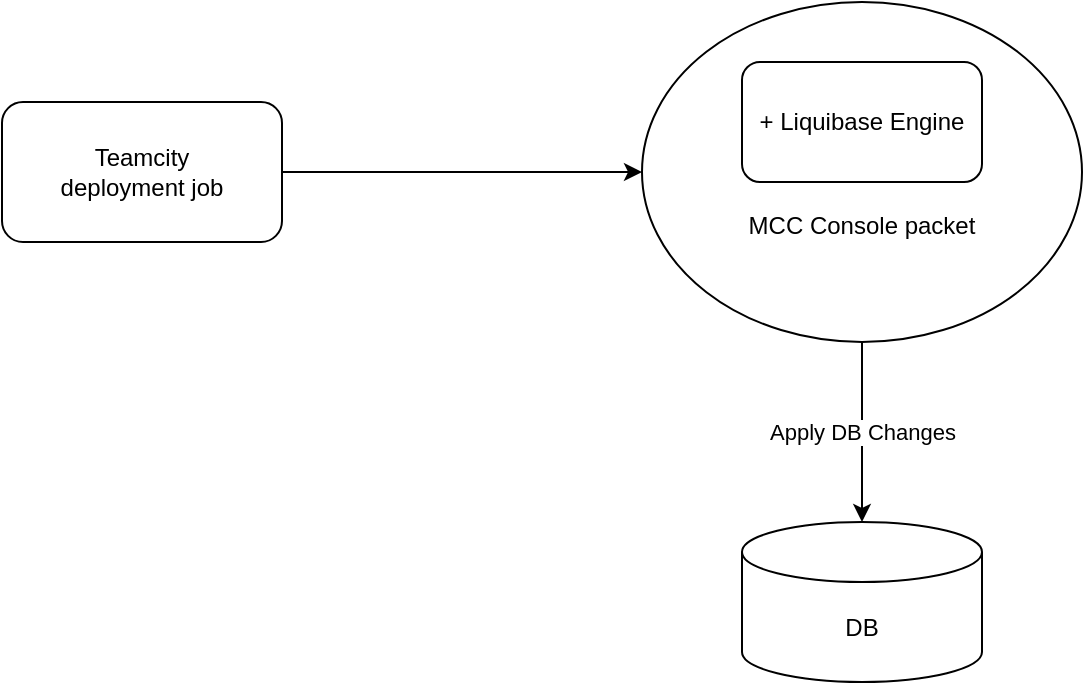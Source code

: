 <mxfile version="21.6.1" type="github" pages="3">
  <diagram name="Step 1" id="trjV8GHCdx559_SyeB9F">
    <mxGraphModel dx="794" dy="430" grid="1" gridSize="10" guides="1" tooltips="1" connect="1" arrows="1" fold="1" page="1" pageScale="1" pageWidth="850" pageHeight="1100" math="0" shadow="0">
      <root>
        <mxCell id="0" />
        <mxCell id="1" parent="0" />
        <mxCell id="G9bBUdND7xaSnTdCzUZF-1" value="&lt;p style=&quot;line-height: 120%;&quot;&gt;&lt;br&gt;&lt;/p&gt;&lt;p style=&quot;line-height: 120%;&quot;&gt;&lt;br&gt;&lt;/p&gt;&lt;p style=&quot;line-height: 120%;&quot;&gt;MCC Console packet&lt;/p&gt;" style="ellipse;whiteSpace=wrap;html=1;" vertex="1" parent="1">
          <mxGeometry x="370" y="40" width="220" height="170" as="geometry" />
        </mxCell>
        <mxCell id="G9bBUdND7xaSnTdCzUZF-2" value="Teamcity&lt;br&gt;deployment job" style="rounded=1;whiteSpace=wrap;html=1;" vertex="1" parent="1">
          <mxGeometry x="50" y="90" width="140" height="70" as="geometry" />
        </mxCell>
        <mxCell id="G9bBUdND7xaSnTdCzUZF-3" value="" style="endArrow=classic;html=1;rounded=0;entryX=0;entryY=0.5;entryDx=0;entryDy=0;exitX=1;exitY=0.5;exitDx=0;exitDy=0;" edge="1" parent="1" source="G9bBUdND7xaSnTdCzUZF-2" target="G9bBUdND7xaSnTdCzUZF-1">
          <mxGeometry width="50" height="50" relative="1" as="geometry">
            <mxPoint x="190" y="170" as="sourcePoint" />
            <mxPoint x="240" y="120" as="targetPoint" />
          </mxGeometry>
        </mxCell>
        <mxCell id="G9bBUdND7xaSnTdCzUZF-4" value="+ Liquibase Engine" style="rounded=1;whiteSpace=wrap;html=1;" vertex="1" parent="1">
          <mxGeometry x="420" y="70" width="120" height="60" as="geometry" />
        </mxCell>
        <mxCell id="G9bBUdND7xaSnTdCzUZF-7" value="DB" style="shape=cylinder3;whiteSpace=wrap;html=1;boundedLbl=1;backgroundOutline=1;size=15;" vertex="1" parent="1">
          <mxGeometry x="420" y="300" width="120" height="80" as="geometry" />
        </mxCell>
        <mxCell id="G9bBUdND7xaSnTdCzUZF-9" value="Apply DB Changes" style="endArrow=classic;html=1;rounded=0;entryX=0.5;entryY=0;entryDx=0;entryDy=0;entryPerimeter=0;exitX=0.5;exitY=1;exitDx=0;exitDy=0;" edge="1" parent="1" source="G9bBUdND7xaSnTdCzUZF-1" target="G9bBUdND7xaSnTdCzUZF-7">
          <mxGeometry relative="1" as="geometry">
            <mxPoint x="440" y="260" as="sourcePoint" />
            <mxPoint x="600" y="260" as="targetPoint" />
          </mxGeometry>
        </mxCell>
      </root>
    </mxGraphModel>
  </diagram>
  <diagram id="cXlr5eiQ5_X0InC0SXu5" name="Step-2">
    <mxGraphModel dx="794" dy="430" grid="1" gridSize="10" guides="1" tooltips="1" connect="1" arrows="1" fold="1" page="1" pageScale="1" pageWidth="850" pageHeight="1100" math="0" shadow="0">
      <root>
        <mxCell id="0" />
        <mxCell id="1" parent="0" />
        <mxCell id="W5GFic3HeFSwdin47Oo_-1" value="mcc-console" style="rounded=1;whiteSpace=wrap;html=1;" vertex="1" parent="1">
          <mxGeometry x="50" y="90" width="110" height="60" as="geometry" />
        </mxCell>
        <mxCell id="W5GFic3HeFSwdin47Oo_-2" value="Repo" style="text;strokeColor=none;fillColor=none;html=1;fontSize=24;fontStyle=1;verticalAlign=middle;align=center;" vertex="1" parent="1">
          <mxGeometry x="60" y="10" width="100" height="40" as="geometry" />
        </mxCell>
        <mxCell id="W5GFic3HeFSwdin47Oo_-3" value="mcc-console-legacy" style="rounded=1;whiteSpace=wrap;html=1;" vertex="1" parent="1">
          <mxGeometry x="305" y="90" width="120" height="60" as="geometry" />
        </mxCell>
        <mxCell id="W5GFic3HeFSwdin47Oo_-4" value="" style="endArrow=classic;html=1;rounded=0;entryX=0;entryY=0.5;entryDx=0;entryDy=0;" edge="1" parent="1" source="W5GFic3HeFSwdin47Oo_-1" target="W5GFic3HeFSwdin47Oo_-3">
          <mxGeometry width="50" height="50" relative="1" as="geometry">
            <mxPoint x="380" y="240" as="sourcePoint" />
            <mxPoint x="230" y="150" as="targetPoint" />
          </mxGeometry>
        </mxCell>
        <mxCell id="W5GFic3HeFSwdin47Oo_-5" value="Pre 14.1 Scripts" style="edgeLabel;html=1;align=center;verticalAlign=middle;resizable=0;points=[];" vertex="1" connectable="0" parent="W5GFic3HeFSwdin47Oo_-4">
          <mxGeometry x="0.071" y="-2" relative="1" as="geometry">
            <mxPoint as="offset" />
          </mxGeometry>
        </mxCell>
        <mxCell id="W5GFic3HeFSwdin47Oo_-6" value="mcc-console-db" style="rounded=1;whiteSpace=wrap;html=1;" vertex="1" parent="1">
          <mxGeometry x="40" y="230" width="120" height="60" as="geometry" />
        </mxCell>
        <mxCell id="W5GFic3HeFSwdin47Oo_-9" value="" style="shape=curlyBracket;whiteSpace=wrap;html=1;rounded=1;labelPosition=left;verticalLabelPosition=middle;align=right;verticalAlign=middle;" vertex="1" parent="1">
          <mxGeometry x="260" y="200" width="20" height="120" as="geometry" />
        </mxCell>
        <mxCell id="W5GFic3HeFSwdin47Oo_-10" value="" style="shape=curlyBracket;whiteSpace=wrap;html=1;rounded=1;flipH=1;labelPosition=right;verticalLabelPosition=middle;align=left;verticalAlign=middle;" vertex="1" parent="1">
          <mxGeometry x="450" y="200" width="20" height="120" as="geometry" />
        </mxCell>
        <mxCell id="W5GFic3HeFSwdin47Oo_-11" value="" style="line;strokeWidth=2;html=1;" vertex="1" parent="1">
          <mxGeometry x="160" y="255" width="100" height="10" as="geometry" />
        </mxCell>
        <mxCell id="W5GFic3HeFSwdin47Oo_-12" value="&lt;ul&gt;&lt;li&gt;FOT-XXXXX.sql&lt;/li&gt;&lt;li&gt;Tag changeset in liquibase&amp;nbsp;&lt;/li&gt;&lt;li&gt;Rollback script&lt;/li&gt;&lt;/ul&gt;" style="text;strokeColor=none;fillColor=none;html=1;whiteSpace=wrap;verticalAlign=middle;overflow=hidden;" vertex="1" parent="1">
          <mxGeometry x="280" y="200" width="170" height="120" as="geometry" />
        </mxCell>
      </root>
    </mxGraphModel>
  </diagram>
  <diagram id="5HjuPg3rOZ2Hl1zD59-3" name="Step-3">
    <mxGraphModel dx="794" dy="1530" grid="1" gridSize="10" guides="1" tooltips="1" connect="1" arrows="1" fold="1" page="1" pageScale="1" pageWidth="850" pageHeight="1100" math="0" shadow="0">
      <root>
        <mxCell id="0" />
        <mxCell id="1" parent="0" />
        <mxCell id="61-dd-et8O3HI_aq7UeE-1" value="Actor" style="shape=umlActor;verticalLabelPosition=bottom;verticalAlign=top;html=1;outlineConnect=0;" vertex="1" parent="1">
          <mxGeometry x="90" y="20" width="30" height="50" as="geometry" />
        </mxCell>
        <mxCell id="61-dd-et8O3HI_aq7UeE-2" value="Teamcity/Gitlab" style="ellipse;whiteSpace=wrap;html=1;" vertex="1" parent="1">
          <mxGeometry x="45" y="200" width="120" height="80" as="geometry" />
        </mxCell>
        <mxCell id="61-dd-et8O3HI_aq7UeE-3" value="" style="endArrow=classic;html=1;rounded=0;" edge="1" parent="1" source="61-dd-et8O3HI_aq7UeE-1" target="61-dd-et8O3HI_aq7UeE-2">
          <mxGeometry width="50" height="50" relative="1" as="geometry">
            <mxPoint x="105" y="90" as="sourcePoint" />
            <mxPoint x="430" y="200" as="targetPoint" />
          </mxGeometry>
        </mxCell>
        <mxCell id="61-dd-et8O3HI_aq7UeE-4" value="&lt;div style=&quot;&quot;&gt;&lt;span style=&quot;background-color: initial;&quot;&gt;Script&lt;/span&gt;&lt;/div&gt;&lt;div style=&quot;&quot;&gt;&lt;span style=&quot;background-color: initial;&quot;&gt;+ Java&lt;/span&gt;&lt;/div&gt;&lt;div style=&quot;&quot;&gt;&lt;span style=&quot;background-color: initial;&quot;&gt;+ Liquibase&lt;/span&gt;&lt;/div&gt;" style="rounded=1;whiteSpace=wrap;html=1;align=center;" vertex="1" parent="1">
          <mxGeometry x="405" y="180" width="150" height="120" as="geometry" />
        </mxCell>
        <mxCell id="61-dd-et8O3HI_aq7UeE-5" value="" style="endArrow=classic;html=1;rounded=0;entryX=0;entryY=0.5;entryDx=0;entryDy=0;exitX=1;exitY=0.5;exitDx=0;exitDy=0;" edge="1" parent="1" source="61-dd-et8O3HI_aq7UeE-2" target="61-dd-et8O3HI_aq7UeE-4">
          <mxGeometry width="50" height="50" relative="1" as="geometry">
            <mxPoint x="380" y="250" as="sourcePoint" />
            <mxPoint x="430" y="200" as="targetPoint" />
          </mxGeometry>
        </mxCell>
        <mxCell id="61-dd-et8O3HI_aq7UeE-6" value="DB" style="shape=cylinder3;whiteSpace=wrap;html=1;boundedLbl=1;backgroundOutline=1;size=15;" vertex="1" parent="1">
          <mxGeometry x="440" y="-5" width="80" height="100" as="geometry" />
        </mxCell>
        <mxCell id="61-dd-et8O3HI_aq7UeE-20" value="" style="endArrow=classic;html=1;rounded=0;entryX=0.5;entryY=1;entryDx=0;entryDy=0;entryPerimeter=0;" edge="1" parent="1" source="61-dd-et8O3HI_aq7UeE-4" target="61-dd-et8O3HI_aq7UeE-6">
          <mxGeometry width="50" height="50" relative="1" as="geometry">
            <mxPoint x="380" y="230" as="sourcePoint" />
            <mxPoint x="430" y="180" as="targetPoint" />
          </mxGeometry>
        </mxCell>
        <mxCell id="61-dd-et8O3HI_aq7UeE-21" value="" style="shape=curlyBracket;whiteSpace=wrap;html=1;rounded=1;labelPosition=left;verticalLabelPosition=middle;align=right;verticalAlign=middle;" vertex="1" parent="1">
          <mxGeometry x="165" y="110" width="20" height="120" as="geometry" />
        </mxCell>
        <mxCell id="61-dd-et8O3HI_aq7UeE-22" value="" style="shape=curlyBracket;whiteSpace=wrap;html=1;rounded=1;flipH=1;labelPosition=right;verticalLabelPosition=middle;align=left;verticalAlign=middle;" vertex="1" parent="1">
          <mxGeometry x="370" y="110" width="20" height="120" as="geometry" />
        </mxCell>
        <mxCell id="61-dd-et8O3HI_aq7UeE-23" value="&lt;ul&gt;&lt;li&gt;release=14.1&lt;/li&gt;&lt;li&gt;rollback=14.1&lt;/li&gt;&lt;li&gt;test-rollback&lt;/li&gt;&lt;li&gt;track DB deployments via logs&lt;/li&gt;&lt;li&gt;audit - jira ref, author, history&amp;nbsp;&lt;/li&gt;&lt;/ul&gt;" style="text;strokeColor=none;fillColor=none;html=1;whiteSpace=wrap;verticalAlign=middle;overflow=hidden;" vertex="1" parent="1">
          <mxGeometry x="190" y="110" width="170" height="120" as="geometry" />
        </mxCell>
        <mxCell id="61-dd-et8O3HI_aq7UeE-24" value="" style="endArrow=classic;html=1;rounded=0;entryX=0;entryY=0.5;entryDx=0;entryDy=0;entryPerimeter=0;exitX=0.5;exitY=0.5;exitDx=0;exitDy=0;exitPerimeter=0;fillColor=#f8cecc;strokeColor=#b85450;" edge="1" parent="1" source="61-dd-et8O3HI_aq7UeE-1" target="61-dd-et8O3HI_aq7UeE-6">
          <mxGeometry width="50" height="50" relative="1" as="geometry">
            <mxPoint x="380" y="200" as="sourcePoint" />
            <mxPoint x="260" y="50" as="targetPoint" />
          </mxGeometry>
        </mxCell>
      </root>
    </mxGraphModel>
  </diagram>
</mxfile>
